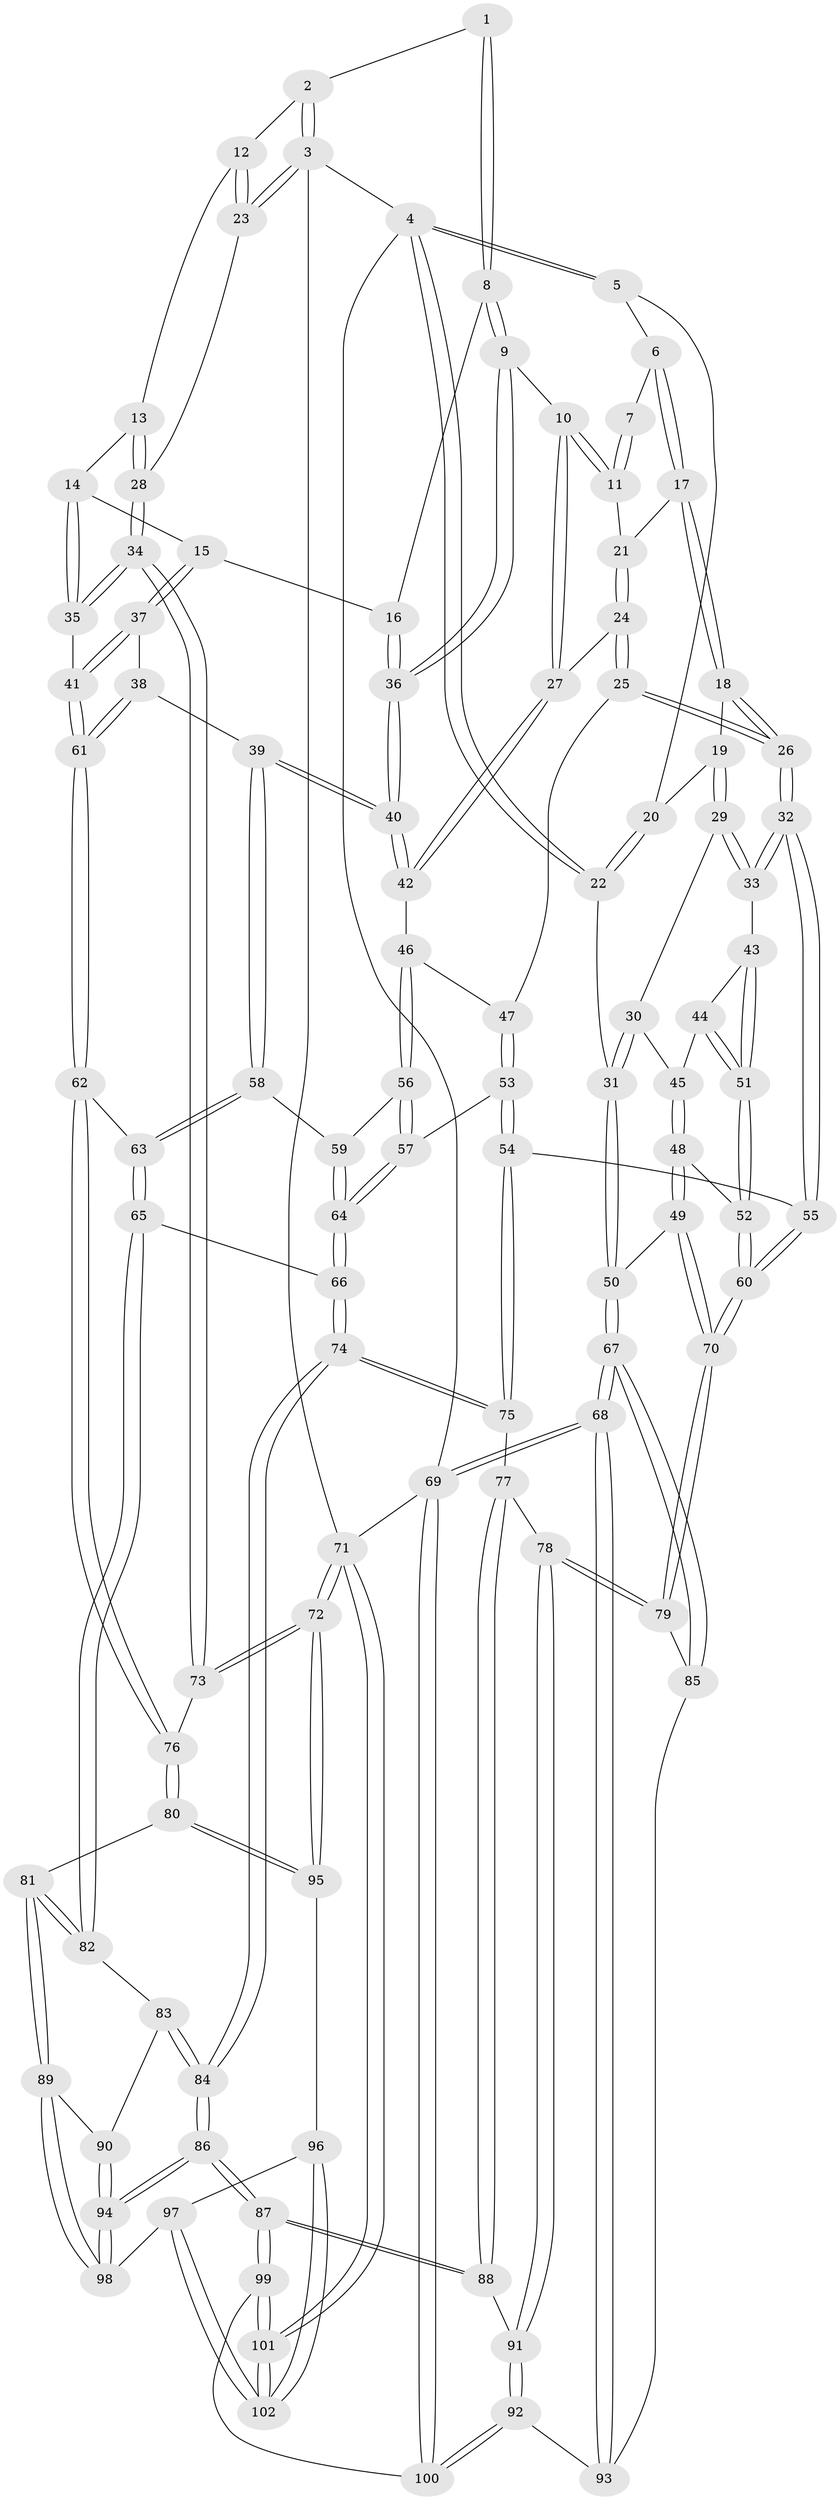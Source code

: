 // Generated by graph-tools (version 1.1) at 2025/38/03/09/25 02:38:37]
// undirected, 102 vertices, 252 edges
graph export_dot {
graph [start="1"]
  node [color=gray90,style=filled];
  1 [pos="+0.6889649408182495+0"];
  2 [pos="+0.7969692065846858+0"];
  3 [pos="+1+0"];
  4 [pos="+0+0"];
  5 [pos="+0.1200055646096186+0"];
  6 [pos="+0.23961051394287305+0"];
  7 [pos="+0.6165194802686721+0"];
  8 [pos="+0.7029656733882564+0"];
  9 [pos="+0.5954065750382417+0.1727205851423994"];
  10 [pos="+0.5840605198445251+0.17476049466393928"];
  11 [pos="+0.4968501463373235+0.08769102237650343"];
  12 [pos="+0.8974965802538795+0.05876715069777764"];
  13 [pos="+0.8952724495603525+0.12072383010171422"];
  14 [pos="+0.8756863177972314+0.14592054900245363"];
  15 [pos="+0.8225958776832123+0.15586819736556046"];
  16 [pos="+0.8083872168858883+0.1516058804814899"];
  17 [pos="+0.2809889690382892+0.006810606249595058"];
  18 [pos="+0.2508859880389601+0.06848275814597905"];
  19 [pos="+0.11156621217277331+0.1588139773260108"];
  20 [pos="+0.06418588636391473+0.06436526922673538"];
  21 [pos="+0.4034945570330241+0.09195467467681159"];
  22 [pos="+0+0.13038644904223806"];
  23 [pos="+1+0"];
  24 [pos="+0.4026056932854148+0.2381210466429626"];
  25 [pos="+0.39624678850985234+0.24640229313859435"];
  26 [pos="+0.29231226116678993+0.2608058880602777"];
  27 [pos="+0.5622689616243164+0.20306089302128588"];
  28 [pos="+1+0"];
  29 [pos="+0.09824401275313771+0.1832101499000887"];
  30 [pos="+0.088187383517887+0.1918112706237721"];
  31 [pos="+0+0.14575917431403343"];
  32 [pos="+0.2772016649534482+0.27844698079793523"];
  33 [pos="+0.2748176332482224+0.27914880705872447"];
  34 [pos="+1+0.3497371468216291"];
  35 [pos="+1+0.3339768095173051"];
  36 [pos="+0.6884368836418849+0.2082586568417177"];
  37 [pos="+0.8355226054463467+0.3079058731536233"];
  38 [pos="+0.8076424830850354+0.33036266591435687"];
  39 [pos="+0.7065019930862263+0.3464675095637368"];
  40 [pos="+0.7056036002253269+0.3434975145496926"];
  41 [pos="+1+0.35550626365341215"];
  42 [pos="+0.5533020297899949+0.28222195953553036"];
  43 [pos="+0.2621668154931485+0.2890018821037104"];
  44 [pos="+0.12447813495028276+0.2994668583174131"];
  45 [pos="+0.08851206941005396+0.2788488584215928"];
  46 [pos="+0.5470592386591502+0.2989548069908176"];
  47 [pos="+0.42027222069496567+0.293850921425414"];
  48 [pos="+0.0163475086469946+0.36964374815725437"];
  49 [pos="+0+0.42455959085503486"];
  50 [pos="+0+0.4255711303070316"];
  51 [pos="+0.18229213017138454+0.40779425351408655"];
  52 [pos="+0.18043873140858743+0.41686002533063027"];
  53 [pos="+0.4421220341134408+0.42605561975554956"];
  54 [pos="+0.4208056283580745+0.44397241559014783"];
  55 [pos="+0.35392079230445883+0.4457898925517445"];
  56 [pos="+0.5458026295188606+0.32643836179638086"];
  57 [pos="+0.4686824043722851+0.4214086413587028"];
  58 [pos="+0.6992788749514346+0.36466978620139157"];
  59 [pos="+0.6482801453460799+0.3922780514295249"];
  60 [pos="+0.21740230959607848+0.5354914745435405"];
  61 [pos="+0.8541024900538505+0.4710510812570131"];
  62 [pos="+0.8334520790804669+0.5043268973350045"];
  63 [pos="+0.7820935243114981+0.49806195312407436"];
  64 [pos="+0.5959400122148373+0.47044221161161387"];
  65 [pos="+0.6852647671921803+0.5578062752781516"];
  66 [pos="+0.6033420864749979+0.49455237453846573"];
  67 [pos="+0+0.6181223333342273"];
  68 [pos="+0+0.9792716032264824"];
  69 [pos="+0+1"];
  70 [pos="+0.19352640825532266+0.5915039062665557"];
  71 [pos="+1+1"];
  72 [pos="+1+0.86356247780883"];
  73 [pos="+1+0.5192724864788876"];
  74 [pos="+0.48676079477000656+0.6273991836003974"];
  75 [pos="+0.469663142657986+0.6207414673717907"];
  76 [pos="+0.8785020950714983+0.5783125407336903"];
  77 [pos="+0.43026393705654187+0.6341883468761887"];
  78 [pos="+0.22584225842364794+0.625519031414656"];
  79 [pos="+0.1937923781571005+0.5952631026774217"];
  80 [pos="+0.8566506676719704+0.6961304966078159"];
  81 [pos="+0.7779496714998686+0.709809022325428"];
  82 [pos="+0.679212828812924+0.6150319859567155"];
  83 [pos="+0.5745555422011855+0.6772231015818028"];
  84 [pos="+0.5415327639893484+0.6859236368762288"];
  85 [pos="+0.1852254484500965+0.601968024362314"];
  86 [pos="+0.5208700069392751+0.9059034599536415"];
  87 [pos="+0.45612843376068346+0.9709405393922365"];
  88 [pos="+0.3827995155171168+0.7710438021219215"];
  89 [pos="+0.759594472820704+0.7329317119398631"];
  90 [pos="+0.686649899848996+0.7498070254843375"];
  91 [pos="+0.23878910832183511+0.6638079949364115"];
  92 [pos="+0.24424551784756013+0.9318000820667802"];
  93 [pos="+0.07230827035589078+0.7231442027567478"];
  94 [pos="+0.5476216947079495+0.8996012278458673"];
  95 [pos="+0.913072443426967+0.7485835503098706"];
  96 [pos="+0.8920425985348763+0.7869251701219669"];
  97 [pos="+0.7892585531543133+0.9280528429952666"];
  98 [pos="+0.734526223272761+0.8934622626762342"];
  99 [pos="+0.3825108018609854+1"];
  100 [pos="+0.2898721698163745+1"];
  101 [pos="+1+1"];
  102 [pos="+0.9351473489580787+1"];
  1 -- 2;
  1 -- 8;
  1 -- 8;
  2 -- 3;
  2 -- 3;
  2 -- 12;
  3 -- 4;
  3 -- 23;
  3 -- 23;
  3 -- 71;
  4 -- 5;
  4 -- 5;
  4 -- 22;
  4 -- 22;
  4 -- 69;
  5 -- 6;
  5 -- 20;
  6 -- 7;
  6 -- 17;
  6 -- 17;
  7 -- 11;
  7 -- 11;
  8 -- 9;
  8 -- 9;
  8 -- 16;
  9 -- 10;
  9 -- 36;
  9 -- 36;
  10 -- 11;
  10 -- 11;
  10 -- 27;
  10 -- 27;
  11 -- 21;
  12 -- 13;
  12 -- 23;
  12 -- 23;
  13 -- 14;
  13 -- 28;
  13 -- 28;
  14 -- 15;
  14 -- 35;
  14 -- 35;
  15 -- 16;
  15 -- 37;
  15 -- 37;
  16 -- 36;
  16 -- 36;
  17 -- 18;
  17 -- 18;
  17 -- 21;
  18 -- 19;
  18 -- 26;
  18 -- 26;
  19 -- 20;
  19 -- 29;
  19 -- 29;
  20 -- 22;
  20 -- 22;
  21 -- 24;
  21 -- 24;
  22 -- 31;
  23 -- 28;
  24 -- 25;
  24 -- 25;
  24 -- 27;
  25 -- 26;
  25 -- 26;
  25 -- 47;
  26 -- 32;
  26 -- 32;
  27 -- 42;
  27 -- 42;
  28 -- 34;
  28 -- 34;
  29 -- 30;
  29 -- 33;
  29 -- 33;
  30 -- 31;
  30 -- 31;
  30 -- 45;
  31 -- 50;
  31 -- 50;
  32 -- 33;
  32 -- 33;
  32 -- 55;
  32 -- 55;
  33 -- 43;
  34 -- 35;
  34 -- 35;
  34 -- 73;
  34 -- 73;
  35 -- 41;
  36 -- 40;
  36 -- 40;
  37 -- 38;
  37 -- 41;
  37 -- 41;
  38 -- 39;
  38 -- 61;
  38 -- 61;
  39 -- 40;
  39 -- 40;
  39 -- 58;
  39 -- 58;
  40 -- 42;
  40 -- 42;
  41 -- 61;
  41 -- 61;
  42 -- 46;
  43 -- 44;
  43 -- 51;
  43 -- 51;
  44 -- 45;
  44 -- 51;
  44 -- 51;
  45 -- 48;
  45 -- 48;
  46 -- 47;
  46 -- 56;
  46 -- 56;
  47 -- 53;
  47 -- 53;
  48 -- 49;
  48 -- 49;
  48 -- 52;
  49 -- 50;
  49 -- 70;
  49 -- 70;
  50 -- 67;
  50 -- 67;
  51 -- 52;
  51 -- 52;
  52 -- 60;
  52 -- 60;
  53 -- 54;
  53 -- 54;
  53 -- 57;
  54 -- 55;
  54 -- 75;
  54 -- 75;
  55 -- 60;
  55 -- 60;
  56 -- 57;
  56 -- 57;
  56 -- 59;
  57 -- 64;
  57 -- 64;
  58 -- 59;
  58 -- 63;
  58 -- 63;
  59 -- 64;
  59 -- 64;
  60 -- 70;
  60 -- 70;
  61 -- 62;
  61 -- 62;
  62 -- 63;
  62 -- 76;
  62 -- 76;
  63 -- 65;
  63 -- 65;
  64 -- 66;
  64 -- 66;
  65 -- 66;
  65 -- 82;
  65 -- 82;
  66 -- 74;
  66 -- 74;
  67 -- 68;
  67 -- 68;
  67 -- 85;
  67 -- 85;
  68 -- 69;
  68 -- 69;
  68 -- 93;
  68 -- 93;
  69 -- 100;
  69 -- 100;
  69 -- 71;
  70 -- 79;
  70 -- 79;
  71 -- 72;
  71 -- 72;
  71 -- 101;
  71 -- 101;
  72 -- 73;
  72 -- 73;
  72 -- 95;
  72 -- 95;
  73 -- 76;
  74 -- 75;
  74 -- 75;
  74 -- 84;
  74 -- 84;
  75 -- 77;
  76 -- 80;
  76 -- 80;
  77 -- 78;
  77 -- 88;
  77 -- 88;
  78 -- 79;
  78 -- 79;
  78 -- 91;
  78 -- 91;
  79 -- 85;
  80 -- 81;
  80 -- 95;
  80 -- 95;
  81 -- 82;
  81 -- 82;
  81 -- 89;
  81 -- 89;
  82 -- 83;
  83 -- 84;
  83 -- 84;
  83 -- 90;
  84 -- 86;
  84 -- 86;
  85 -- 93;
  86 -- 87;
  86 -- 87;
  86 -- 94;
  86 -- 94;
  87 -- 88;
  87 -- 88;
  87 -- 99;
  87 -- 99;
  88 -- 91;
  89 -- 90;
  89 -- 98;
  89 -- 98;
  90 -- 94;
  90 -- 94;
  91 -- 92;
  91 -- 92;
  92 -- 93;
  92 -- 100;
  92 -- 100;
  94 -- 98;
  94 -- 98;
  95 -- 96;
  96 -- 97;
  96 -- 102;
  96 -- 102;
  97 -- 98;
  97 -- 102;
  97 -- 102;
  99 -- 100;
  99 -- 101;
  99 -- 101;
  101 -- 102;
  101 -- 102;
}
